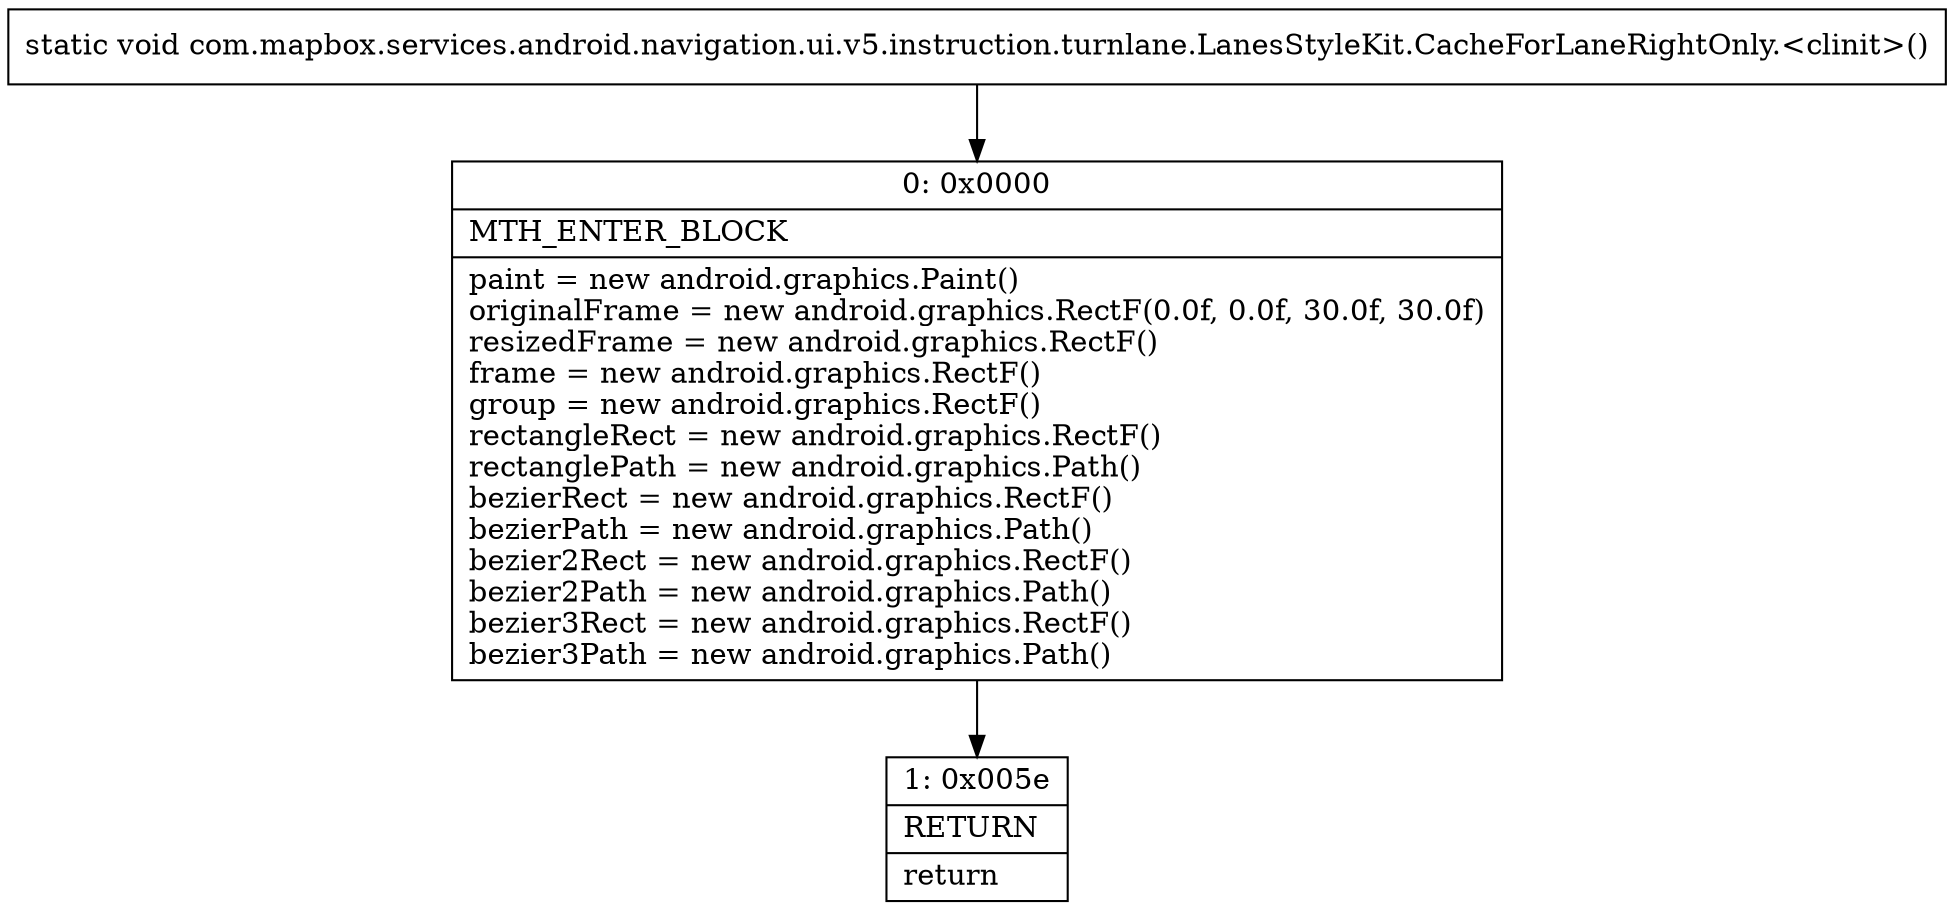 digraph "CFG forcom.mapbox.services.android.navigation.ui.v5.instruction.turnlane.LanesStyleKit.CacheForLaneRightOnly.\<clinit\>()V" {
Node_0 [shape=record,label="{0\:\ 0x0000|MTH_ENTER_BLOCK\l|paint = new android.graphics.Paint()\loriginalFrame = new android.graphics.RectF(0.0f, 0.0f, 30.0f, 30.0f)\lresizedFrame = new android.graphics.RectF()\lframe = new android.graphics.RectF()\lgroup = new android.graphics.RectF()\lrectangleRect = new android.graphics.RectF()\lrectanglePath = new android.graphics.Path()\lbezierRect = new android.graphics.RectF()\lbezierPath = new android.graphics.Path()\lbezier2Rect = new android.graphics.RectF()\lbezier2Path = new android.graphics.Path()\lbezier3Rect = new android.graphics.RectF()\lbezier3Path = new android.graphics.Path()\l}"];
Node_1 [shape=record,label="{1\:\ 0x005e|RETURN\l|return\l}"];
MethodNode[shape=record,label="{static void com.mapbox.services.android.navigation.ui.v5.instruction.turnlane.LanesStyleKit.CacheForLaneRightOnly.\<clinit\>() }"];
MethodNode -> Node_0;
Node_0 -> Node_1;
}

